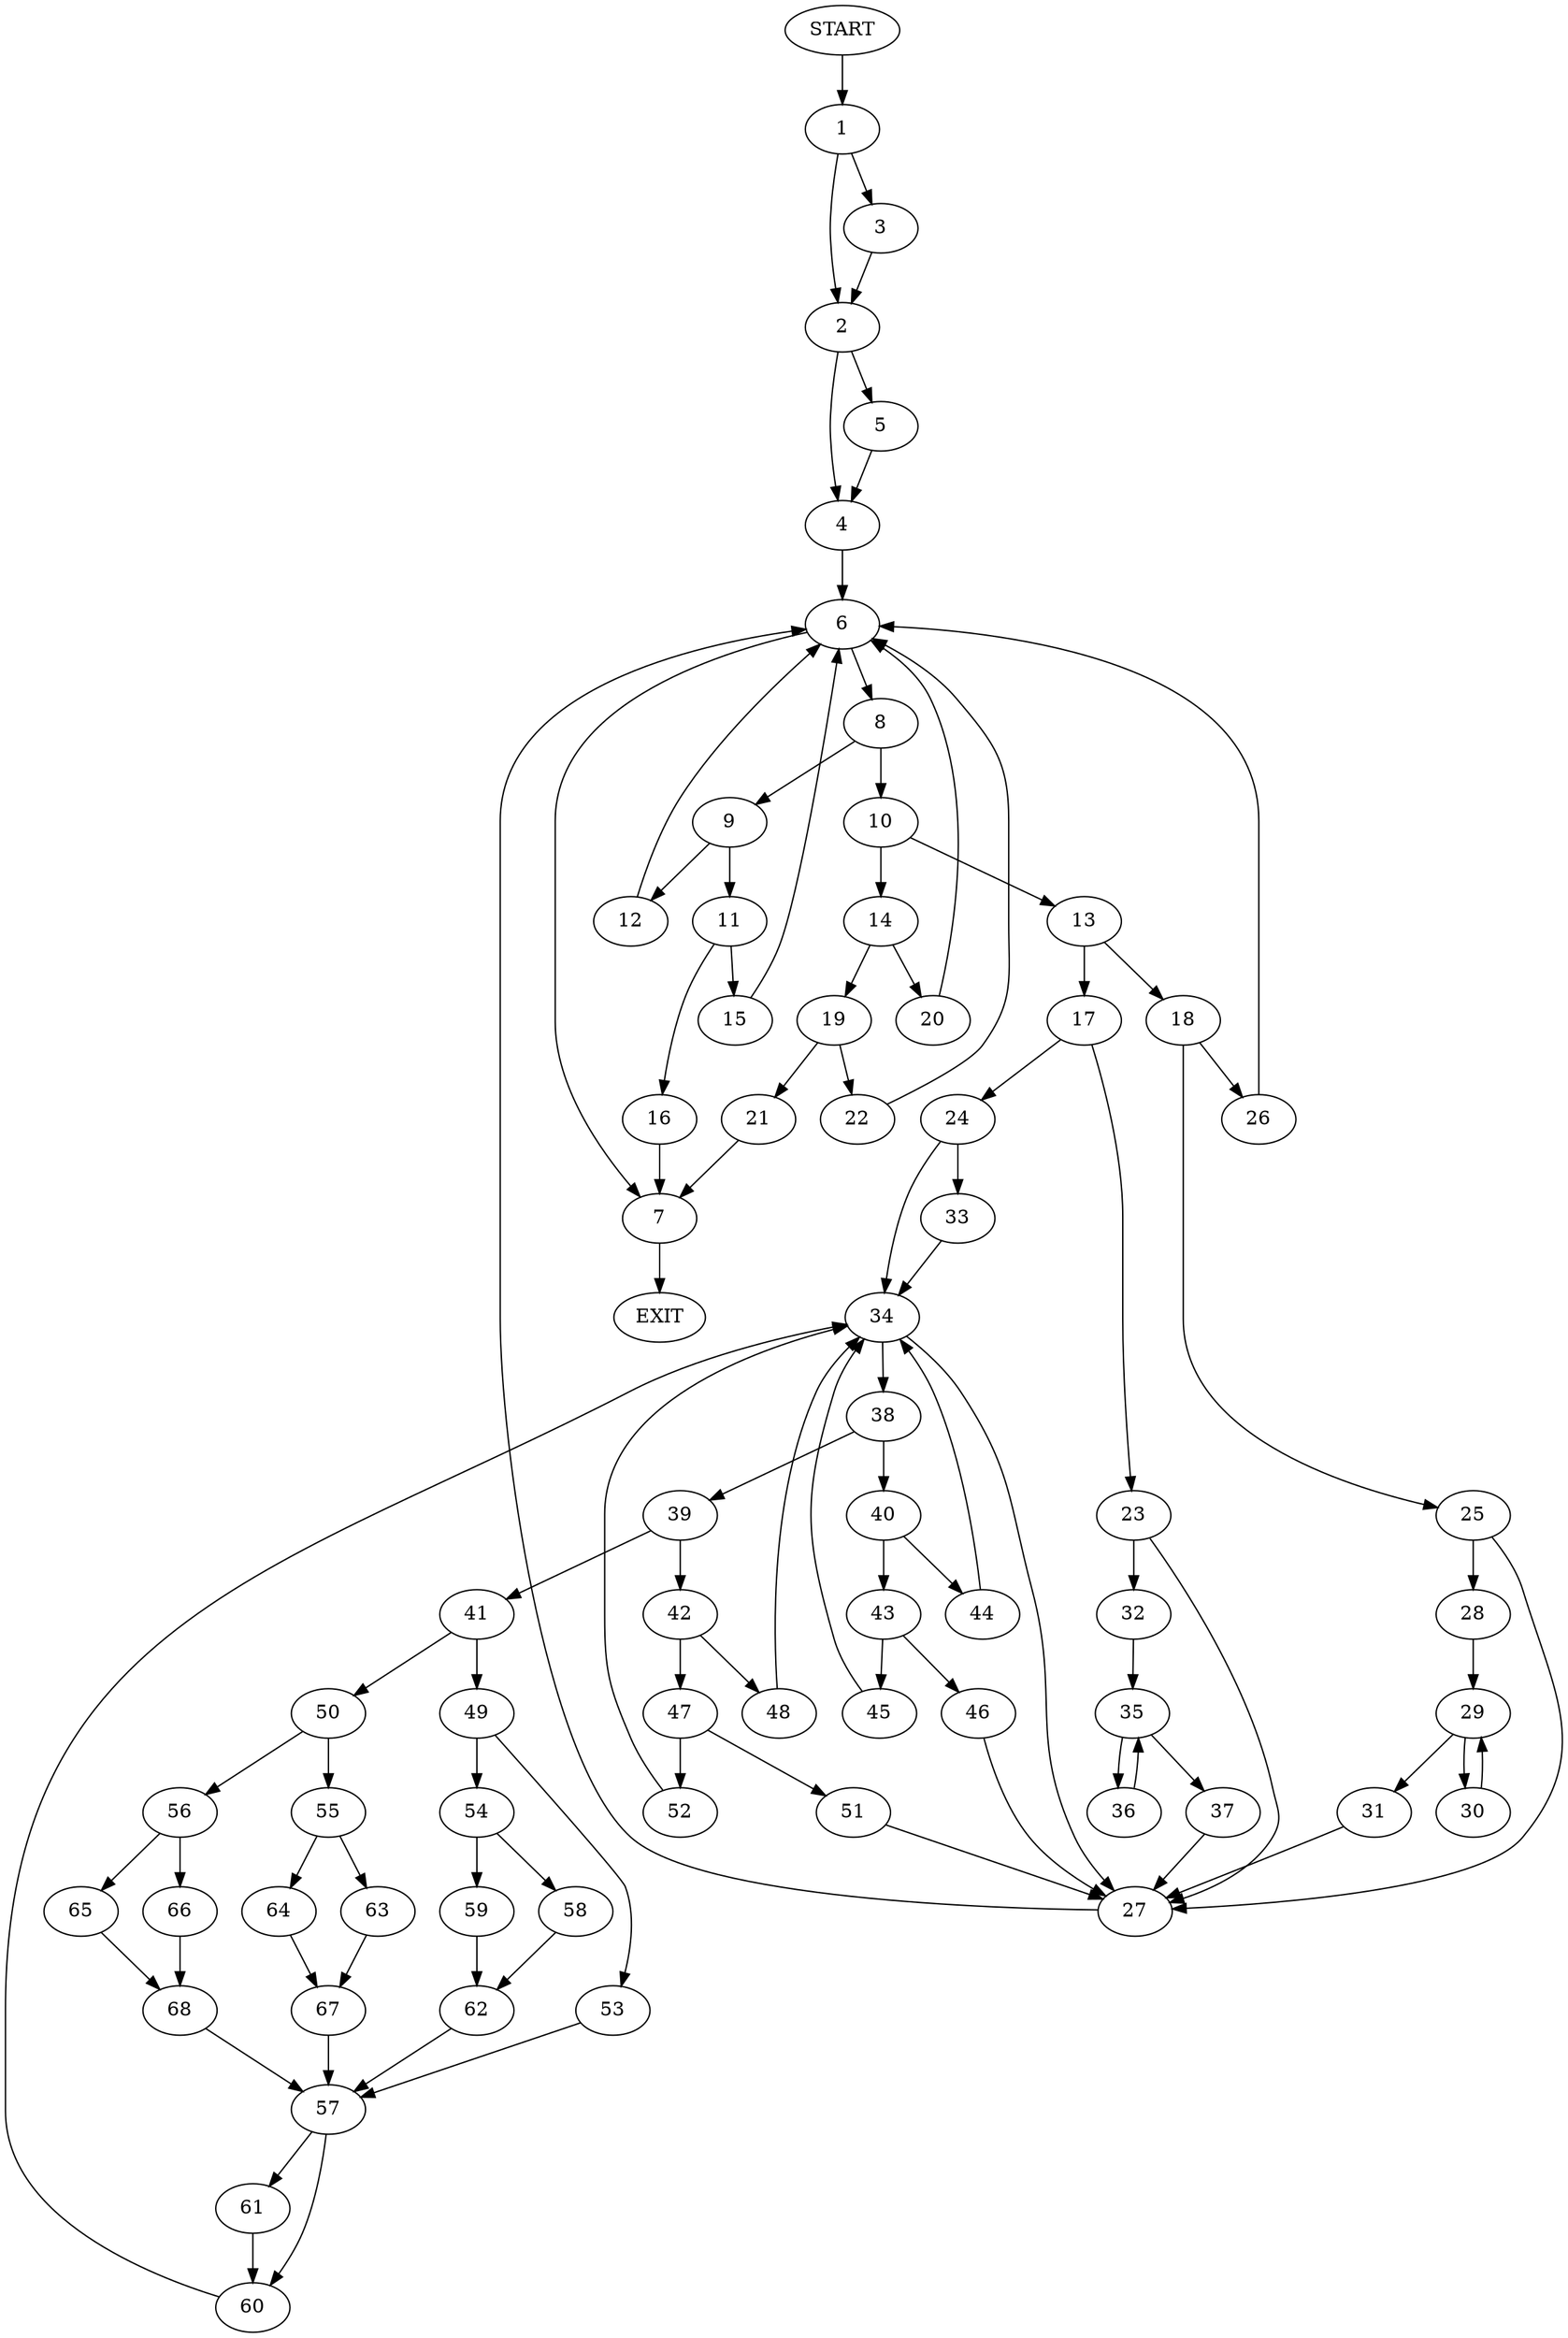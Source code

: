 digraph {
0 [label="START"]
69 [label="EXIT"]
0 -> 1
1 -> 2
1 -> 3
2 -> 4
2 -> 5
3 -> 2
4 -> 6
5 -> 4
6 -> 7
6 -> 8
7 -> 69
8 -> 9
8 -> 10
9 -> 11
9 -> 12
10 -> 13
10 -> 14
12 -> 6
11 -> 15
11 -> 16
16 -> 7
15 -> 6
13 -> 17
13 -> 18
14 -> 19
14 -> 20
20 -> 6
19 -> 21
19 -> 22
22 -> 6
21 -> 7
17 -> 23
17 -> 24
18 -> 25
18 -> 26
26 -> 6
25 -> 27
25 -> 28
27 -> 6
28 -> 29
29 -> 30
29 -> 31
30 -> 29
31 -> 27
23 -> 27
23 -> 32
24 -> 33
24 -> 34
32 -> 35
35 -> 36
35 -> 37
37 -> 27
36 -> 35
33 -> 34
34 -> 38
34 -> 27
38 -> 39
38 -> 40
39 -> 41
39 -> 42
40 -> 43
40 -> 44
44 -> 34
43 -> 45
43 -> 46
45 -> 34
46 -> 27
42 -> 47
42 -> 48
41 -> 49
41 -> 50
47 -> 51
47 -> 52
48 -> 34
51 -> 27
52 -> 34
49 -> 53
49 -> 54
50 -> 55
50 -> 56
53 -> 57
54 -> 58
54 -> 59
57 -> 60
57 -> 61
59 -> 62
58 -> 62
62 -> 57
55 -> 63
55 -> 64
56 -> 65
56 -> 66
64 -> 67
63 -> 67
67 -> 57
65 -> 68
66 -> 68
68 -> 57
60 -> 34
61 -> 60
}
